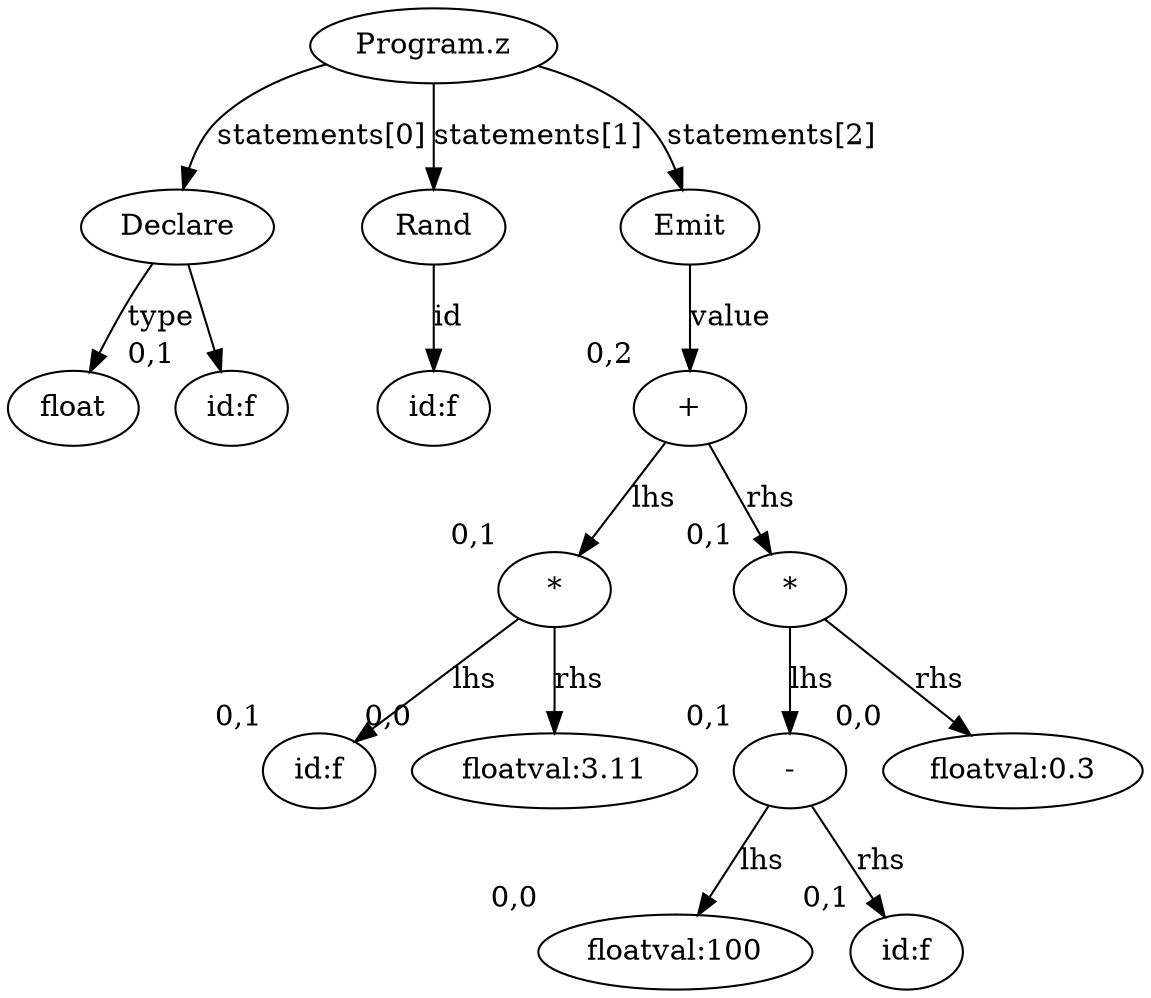 digraph {
	Node0[label="Program.z"]
	Node1[label="Declare"]
Node0->Node1[label="statements[0]"]
	Node2[label="float"]
Node1->Node2[label="type"]
	Node3[xlabel="0,1", forcelabels=true, label="id:f"]
Node1->Node3[label=""]
	Node4[label="Rand"]
Node0->Node4[label="statements[1]"]
	Node5[label="id:f"]
Node4->Node5[label="id"]
	Node6[label="Emit"]
Node0->Node6[label="statements[2]"]
	Node7[xlabel="0,2", forcelabels=true, label="+"]
Node6->Node7[label="value"]
	Node8[xlabel="0,1", forcelabels=true, label="*"]
Node7->Node8[label="lhs"]
	Node9[xlabel="0,1", forcelabels=true, label="id:f"]
Node8->Node9[label="lhs"]
	Node10[xlabel="0,0", forcelabels=true, label="floatval:3.11"]
Node8->Node10[label="rhs"]
	Node11[xlabel="0,1", forcelabels=true, label="*"]
Node7->Node11[label="rhs"]
	Node12[xlabel="0,1", forcelabels=true, label="-"]
Node11->Node12[label="lhs"]
	Node13[xlabel="0,0", forcelabels=true, label="floatval:100"]
Node12->Node13[label="lhs"]
	Node14[xlabel="0,1", forcelabels=true, label="id:f"]
Node12->Node14[label="rhs"]
	Node15[xlabel="0,0", forcelabels=true, label="floatval:0.3"]
Node11->Node15[label="rhs"]
}